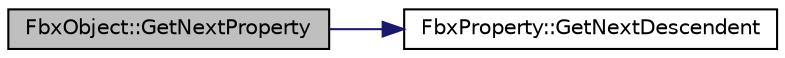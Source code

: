 digraph "FbxObject::GetNextProperty"
{
  edge [fontname="Helvetica",fontsize="10",labelfontname="Helvetica",labelfontsize="10"];
  node [fontname="Helvetica",fontsize="10",shape=record];
  rankdir="LR";
  Node214 [label="FbxObject::GetNextProperty",height=0.2,width=0.4,color="black", fillcolor="grey75", style="filled", fontcolor="black"];
  Node214 -> Node215 [color="midnightblue",fontsize="10",style="solid",fontname="Helvetica"];
  Node215 [label="FbxProperty::GetNextDescendent",height=0.2,width=0.4,color="black", fillcolor="white", style="filled",URL="$class_fbx_property.html#a1de724032949fd7a7b21028894adbcce"];
}
